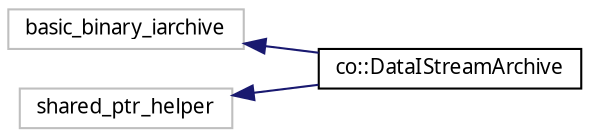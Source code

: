 digraph "Graphical Class Hierarchy"
{
  edge [fontname="Sans",fontsize="10",labelfontname="Sans",labelfontsize="10"];
  node [fontname="Sans",fontsize="10",shape=record];
  rankdir="LR";
  Node1 [label="basic_binary_iarchive",height=0.2,width=0.4,color="grey75", fillcolor="white", style="filled"];
  Node1 -> Node2 [dir="back",color="midnightblue",fontsize="10",style="solid",fontname="Sans"];
  Node2 [label="co::DataIStreamArchive",height=0.2,width=0.4,color="black", fillcolor="white", style="filled",URL="$classco_1_1DataIStreamArchive.html",tooltip="A boost.serialization input archive reading from a co::DataIStream. "];
  Node3 [label="shared_ptr_helper",height=0.2,width=0.4,color="grey75", fillcolor="white", style="filled"];
  Node3 -> Node2 [dir="back",color="midnightblue",fontsize="10",style="solid",fontname="Sans"];
}
